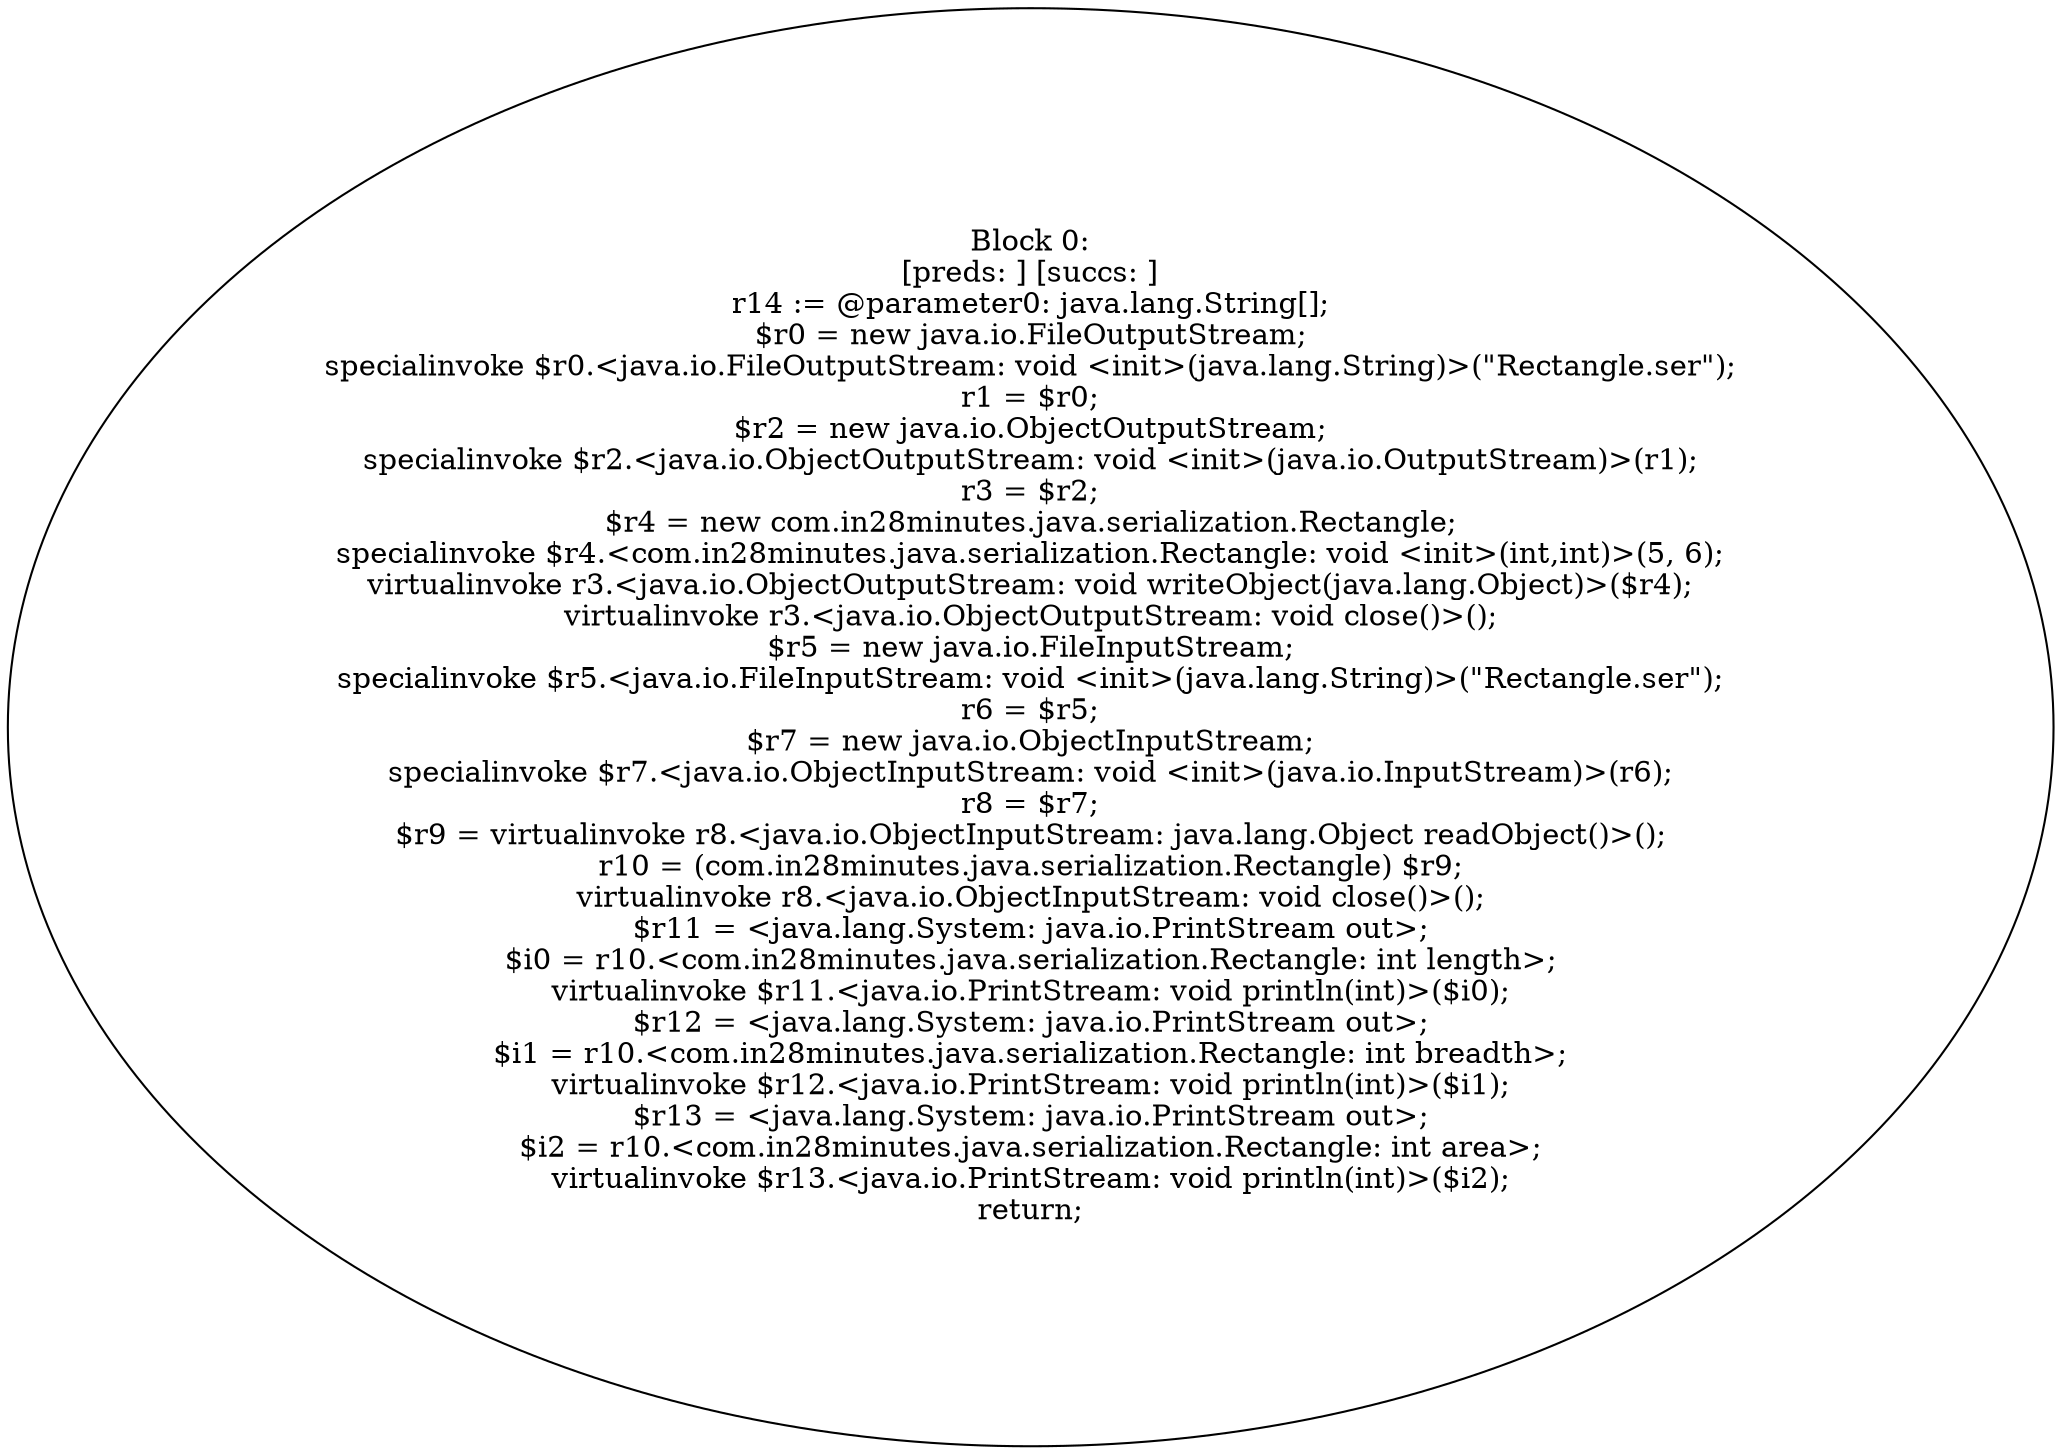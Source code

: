 digraph "unitGraph" {
    "Block 0:
[preds: ] [succs: ]
r14 := @parameter0: java.lang.String[];
$r0 = new java.io.FileOutputStream;
specialinvoke $r0.<java.io.FileOutputStream: void <init>(java.lang.String)>(\"Rectangle.ser\");
r1 = $r0;
$r2 = new java.io.ObjectOutputStream;
specialinvoke $r2.<java.io.ObjectOutputStream: void <init>(java.io.OutputStream)>(r1);
r3 = $r2;
$r4 = new com.in28minutes.java.serialization.Rectangle;
specialinvoke $r4.<com.in28minutes.java.serialization.Rectangle: void <init>(int,int)>(5, 6);
virtualinvoke r3.<java.io.ObjectOutputStream: void writeObject(java.lang.Object)>($r4);
virtualinvoke r3.<java.io.ObjectOutputStream: void close()>();
$r5 = new java.io.FileInputStream;
specialinvoke $r5.<java.io.FileInputStream: void <init>(java.lang.String)>(\"Rectangle.ser\");
r6 = $r5;
$r7 = new java.io.ObjectInputStream;
specialinvoke $r7.<java.io.ObjectInputStream: void <init>(java.io.InputStream)>(r6);
r8 = $r7;
$r9 = virtualinvoke r8.<java.io.ObjectInputStream: java.lang.Object readObject()>();
r10 = (com.in28minutes.java.serialization.Rectangle) $r9;
virtualinvoke r8.<java.io.ObjectInputStream: void close()>();
$r11 = <java.lang.System: java.io.PrintStream out>;
$i0 = r10.<com.in28minutes.java.serialization.Rectangle: int length>;
virtualinvoke $r11.<java.io.PrintStream: void println(int)>($i0);
$r12 = <java.lang.System: java.io.PrintStream out>;
$i1 = r10.<com.in28minutes.java.serialization.Rectangle: int breadth>;
virtualinvoke $r12.<java.io.PrintStream: void println(int)>($i1);
$r13 = <java.lang.System: java.io.PrintStream out>;
$i2 = r10.<com.in28minutes.java.serialization.Rectangle: int area>;
virtualinvoke $r13.<java.io.PrintStream: void println(int)>($i2);
return;
"
}
